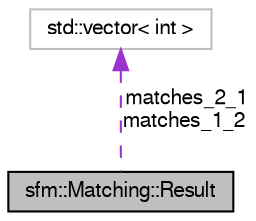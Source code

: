 digraph "sfm::Matching::Result"
{
  edge [fontname="FreeSans",fontsize="10",labelfontname="FreeSans",labelfontsize="10"];
  node [fontname="FreeSans",fontsize="10",shape=record];
  Node0 [label="sfm::Matching::Result",height=0.2,width=0.4,color="black", fillcolor="grey75", style="filled", fontcolor="black"];
  Node1 -> Node0 [dir="back",color="darkorchid3",fontsize="10",style="dashed",label=" matches_2_1\nmatches_1_2" ,fontname="FreeSans"];
  Node1 [label="std::vector\< int \>",height=0.2,width=0.4,color="grey75", fillcolor="white", style="filled"];
}

